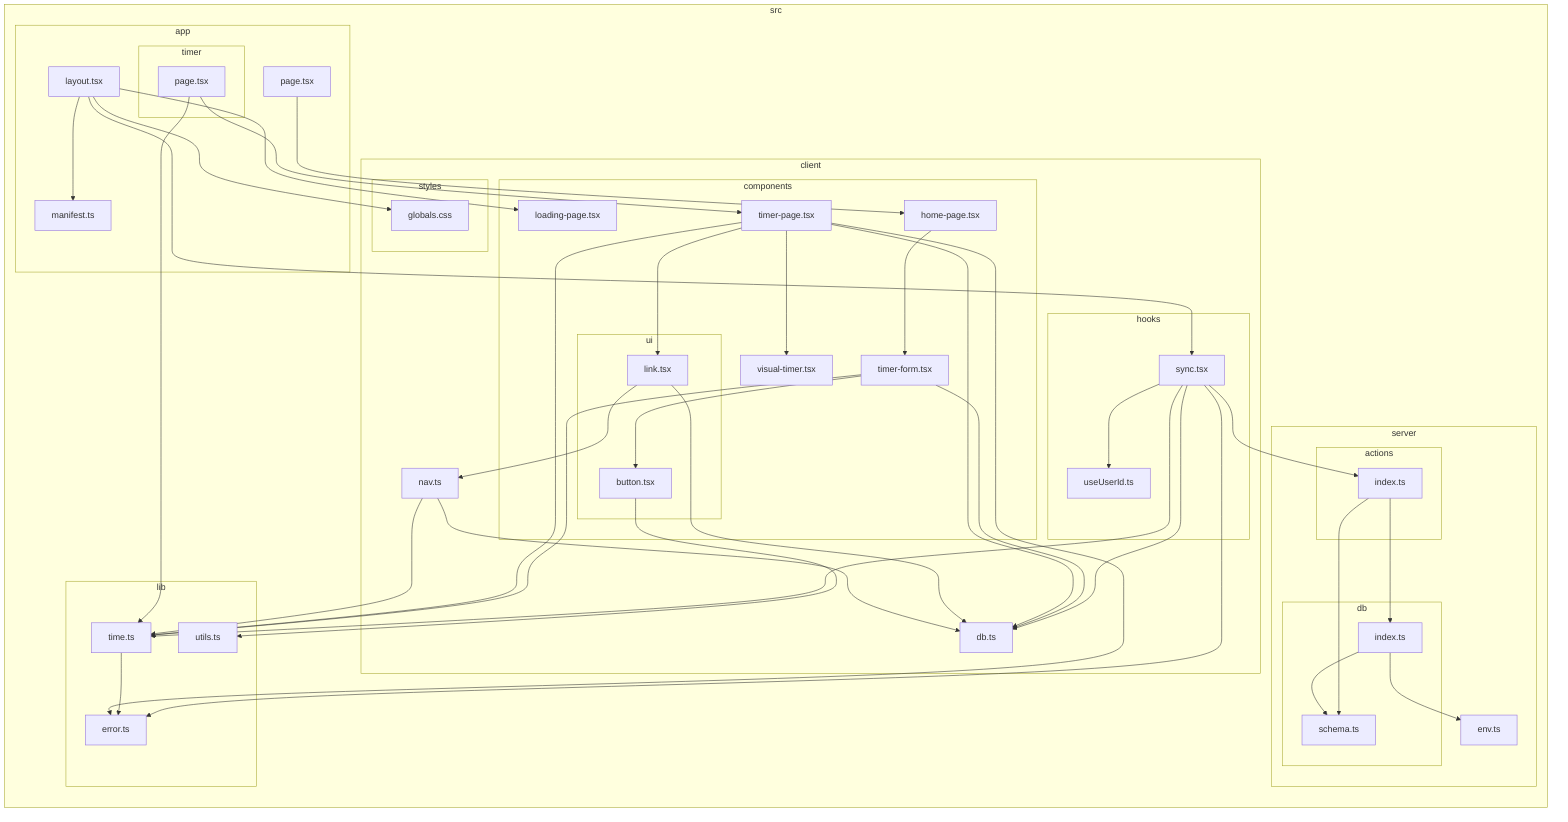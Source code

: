 flowchart LR

subgraph 0["src"]
subgraph 1["app"]
2["layout.tsx"]
6["manifest.ts"]
N["page.tsx"]
subgraph T["timer"]
U["page.tsx"]
end
end
subgraph 3["client"]
subgraph 4["styles"]
5["globals.css"]
end
subgraph 7["components"]
8["loading-page.tsx"]
O["home-page.tsx"]
P["timer-form.tsx"]
subgraph Q["ui"]
R["button.tsx"]
W["link.tsx"]
end
V["timer-page.tsx"]
Y["visual-timer.tsx"]
end
subgraph 9["hooks"]
A["sync.tsx"]
B["useUserId.ts"]
end
C["db.ts"]
X["nav.ts"]
end
subgraph D["lib"]
E["error.ts"]
F["time.ts"]
S["utils.ts"]
end
subgraph G["server"]
subgraph H["actions"]
I["index.ts"]
end
subgraph J["db"]
K["schema.ts"]
L["index.ts"]
end
M["env.ts"]
end
end
2-->6
2-->8
2-->A
2-->5
A-->B
A-->C
A-->E
A-->F
A-->I
F-->E
I-->K
I-->L
L-->K
L-->M
N-->O
O-->P
P-->R
P-->C
P-->F
R-->S
U-->V
U-->F
V-->C
V-->W
V-->Y
V-->E
V-->F
W-->C
W-->X
X-->C
X-->F